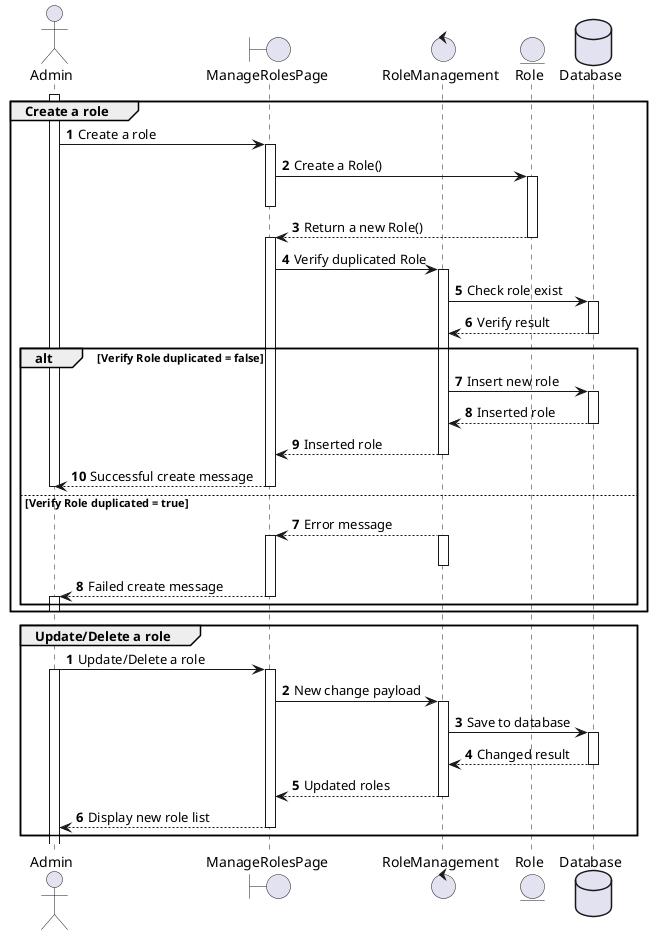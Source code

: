 @startuml Manage Roles flow

actor Admin
boundary ManageRolesPage
control RoleManagement
entity Role
database Database

group Create a role
  autonumber
  activate Admin
  Admin -> ManageRolesPage: Create a role
  activate ManageRolesPage
  ManageRolesPage -> Role: Create a Role()
  activate Role
  deactivate ManageRolesPage
  Role --> ManageRolesPage: Return a new Role()
  deactivate Role
  activate ManageRolesPage
  ManageRolesPage -> RoleManagement: Verify duplicated Role
  activate RoleManagement
  RoleManagement -> Database: Check role exist
  activate Database
  Database --> RoleManagement: Verify result
  deactivate Database

  alt Verify Role duplicated = false
    RoleManagement -> Database: Insert new role
    activate Database
    Database --> RoleManagement: Inserted role
    deactivate Database
    RoleManagement --> ManageRolesPage: Inserted role
    deactivate RoleManagement
    ManageRolesPage --> Admin: Successful create message
    deactivate ManageRolesPage
    deactivate Admin
  else Verify Role duplicated = true
    autonumber 7
    RoleManagement --> ManageRolesPage: Error message
    activate RoleManagement
    deactivate RoleManagement
    activate ManageRolesPage
    ManageRolesPage --> Admin: Failed create message
    deactivate ManageRolesPage
    activate Admin
    deactivate Admin
  end
  deactivate Admin
end

group Update/Delete a role
  autonumber
  Admin -> ManageRolesPage: Update/Delete a role
  activate Admin
  activate ManageRolesPage
  ManageRolesPage -> RoleManagement: New change payload
  activate RoleManagement
  RoleManagement -> Database: Save to database
  activate Database
  Database --> RoleManagement: Changed result
  deactivate Database
  RoleManagement --> ManageRolesPage: Updated roles
  deactivate RoleManagement
  ManageRolesPage --> Admin: Display new role list
  deactivate ManageRolesPage
end

@enduml